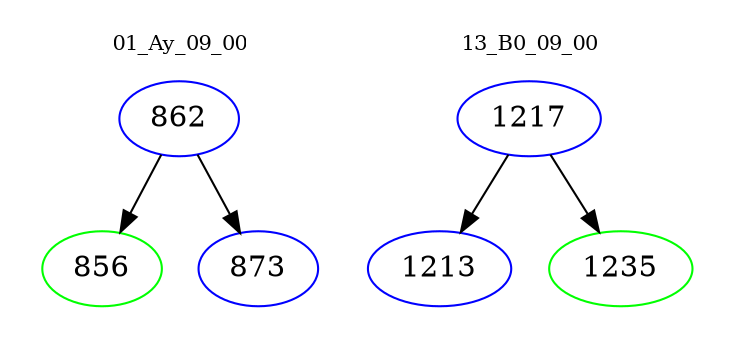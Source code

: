 digraph{
subgraph cluster_0 {
color = white
label = "01_Ay_09_00";
fontsize=10;
T0_862 [label="862", color="blue"]
T0_862 -> T0_856 [color="black"]
T0_856 [label="856", color="green"]
T0_862 -> T0_873 [color="black"]
T0_873 [label="873", color="blue"]
}
subgraph cluster_1 {
color = white
label = "13_B0_09_00";
fontsize=10;
T1_1217 [label="1217", color="blue"]
T1_1217 -> T1_1213 [color="black"]
T1_1213 [label="1213", color="blue"]
T1_1217 -> T1_1235 [color="black"]
T1_1235 [label="1235", color="green"]
}
}
